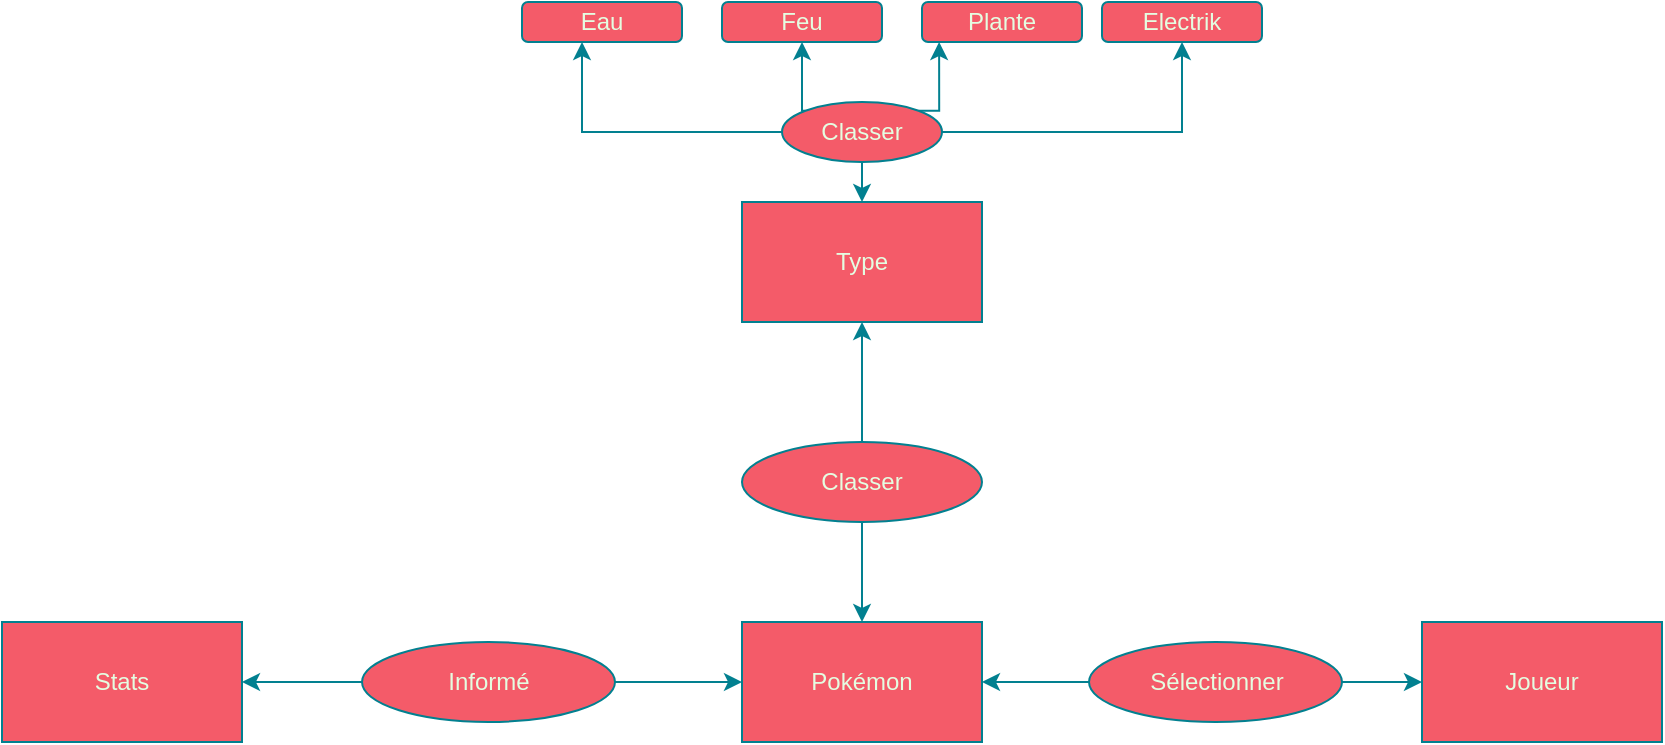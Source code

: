 <mxfile version="20.8.10" type="device"><diagram name="Page-1" id="CQeGZPOcHyrLpaX8s1_J"><mxGraphModel dx="1621" dy="557" grid="1" gridSize="10" guides="1" tooltips="1" connect="1" arrows="1" fold="1" page="1" pageScale="1" pageWidth="827" pageHeight="1169" math="0" shadow="0"><root><mxCell id="0"/><mxCell id="1" parent="0"/><mxCell id="J0xmxhiypZxggYuHFFWg-1" value="Pokémon" style="rounded=0;whiteSpace=wrap;html=1;labelBackgroundColor=none;fillColor=#F45B69;strokeColor=#028090;fontColor=#E4FDE1;" parent="1" vertex="1"><mxGeometry x="120" y="320" width="120" height="60" as="geometry"/></mxCell><mxCell id="J0xmxhiypZxggYuHFFWg-3" style="edgeStyle=orthogonalEdgeStyle;rounded=0;orthogonalLoop=1;jettySize=auto;html=1;exitX=0.5;exitY=1;exitDx=0;exitDy=0;entryX=0.5;entryY=0;entryDx=0;entryDy=0;labelBackgroundColor=none;strokeColor=#028090;fontColor=default;" parent="1" source="J0xmxhiypZxggYuHFFWg-2" target="J0xmxhiypZxggYuHFFWg-1" edge="1"><mxGeometry relative="1" as="geometry"/></mxCell><mxCell id="J0xmxhiypZxggYuHFFWg-4" style="edgeStyle=orthogonalEdgeStyle;rounded=0;orthogonalLoop=1;jettySize=auto;html=1;exitX=0.5;exitY=0;exitDx=0;exitDy=0;labelBackgroundColor=none;strokeColor=#028090;fontColor=default;" parent="1" source="J0xmxhiypZxggYuHFFWg-2" edge="1"><mxGeometry relative="1" as="geometry"><mxPoint x="180" y="170" as="targetPoint"/></mxGeometry></mxCell><mxCell id="J0xmxhiypZxggYuHFFWg-2" value="Classer" style="ellipse;whiteSpace=wrap;html=1;labelBackgroundColor=none;fillColor=#F45B69;strokeColor=#028090;fontColor=#E4FDE1;" parent="1" vertex="1"><mxGeometry x="120" y="230" width="120" height="40" as="geometry"/></mxCell><mxCell id="J0xmxhiypZxggYuHFFWg-5" value="Type" style="rounded=0;whiteSpace=wrap;html=1;labelBackgroundColor=none;fillColor=#F45B69;strokeColor=#028090;fontColor=#E4FDE1;" parent="1" vertex="1"><mxGeometry x="120" y="110" width="120" height="60" as="geometry"/></mxCell><mxCell id="J0xmxhiypZxggYuHFFWg-7" value="Joueur" style="rounded=0;whiteSpace=wrap;html=1;labelBackgroundColor=none;fillColor=#F45B69;strokeColor=#028090;fontColor=#E4FDE1;" parent="1" vertex="1"><mxGeometry x="460" y="320" width="120" height="60" as="geometry"/></mxCell><mxCell id="J0xmxhiypZxggYuHFFWg-9" style="edgeStyle=orthogonalEdgeStyle;rounded=0;orthogonalLoop=1;jettySize=auto;html=1;exitX=1;exitY=0.5;exitDx=0;exitDy=0;entryX=0;entryY=0.5;entryDx=0;entryDy=0;labelBackgroundColor=none;strokeColor=#028090;fontColor=default;" parent="1" source="J0xmxhiypZxggYuHFFWg-8" target="J0xmxhiypZxggYuHFFWg-7" edge="1"><mxGeometry relative="1" as="geometry"/></mxCell><mxCell id="J0xmxhiypZxggYuHFFWg-10" style="edgeStyle=orthogonalEdgeStyle;rounded=0;orthogonalLoop=1;jettySize=auto;html=1;exitX=0;exitY=0.5;exitDx=0;exitDy=0;entryX=1;entryY=0.5;entryDx=0;entryDy=0;labelBackgroundColor=none;strokeColor=#028090;fontColor=default;" parent="1" source="J0xmxhiypZxggYuHFFWg-8" target="J0xmxhiypZxggYuHFFWg-1" edge="1"><mxGeometry relative="1" as="geometry"/></mxCell><mxCell id="J0xmxhiypZxggYuHFFWg-8" value="Sélectionner" style="ellipse;whiteSpace=wrap;html=1;labelBackgroundColor=none;fillColor=#F45B69;strokeColor=#028090;fontColor=#E4FDE1;" parent="1" vertex="1"><mxGeometry x="293.5" y="330" width="126.5" height="40" as="geometry"/></mxCell><mxCell id="J0xmxhiypZxggYuHFFWg-19" style="edgeStyle=orthogonalEdgeStyle;rounded=0;orthogonalLoop=1;jettySize=auto;html=1;exitX=0.5;exitY=1;exitDx=0;exitDy=0;entryX=0.5;entryY=0;entryDx=0;entryDy=0;labelBackgroundColor=none;strokeColor=#028090;fontColor=default;" parent="1" source="J0xmxhiypZxggYuHFFWg-14" target="J0xmxhiypZxggYuHFFWg-5" edge="1"><mxGeometry relative="1" as="geometry"/></mxCell><mxCell id="J0xmxhiypZxggYuHFFWg-21" style="edgeStyle=orthogonalEdgeStyle;rounded=0;orthogonalLoop=1;jettySize=auto;html=1;exitX=0;exitY=0.5;exitDx=0;exitDy=0;entryX=0.375;entryY=1;entryDx=0;entryDy=0;entryPerimeter=0;labelBackgroundColor=none;strokeColor=#028090;fontColor=default;" parent="1" source="J0xmxhiypZxggYuHFFWg-14" target="J0xmxhiypZxggYuHFFWg-18" edge="1"><mxGeometry relative="1" as="geometry"/></mxCell><mxCell id="J0xmxhiypZxggYuHFFWg-22" style="edgeStyle=orthogonalEdgeStyle;rounded=0;orthogonalLoop=1;jettySize=auto;html=1;exitX=0;exitY=0;exitDx=0;exitDy=0;entryX=0.5;entryY=1;entryDx=0;entryDy=0;labelBackgroundColor=none;strokeColor=#028090;fontColor=default;" parent="1" source="J0xmxhiypZxggYuHFFWg-14" target="J0xmxhiypZxggYuHFFWg-17" edge="1"><mxGeometry relative="1" as="geometry"/></mxCell><mxCell id="J0xmxhiypZxggYuHFFWg-23" style="edgeStyle=orthogonalEdgeStyle;rounded=0;orthogonalLoop=1;jettySize=auto;html=1;exitX=1;exitY=0;exitDx=0;exitDy=0;entryX=0.107;entryY=1;entryDx=0;entryDy=0;entryPerimeter=0;labelBackgroundColor=none;strokeColor=#028090;fontColor=default;" parent="1" source="J0xmxhiypZxggYuHFFWg-14" target="J0xmxhiypZxggYuHFFWg-16" edge="1"><mxGeometry relative="1" as="geometry"/></mxCell><mxCell id="J0xmxhiypZxggYuHFFWg-24" style="edgeStyle=orthogonalEdgeStyle;rounded=0;orthogonalLoop=1;jettySize=auto;html=1;exitX=1;exitY=0.5;exitDx=0;exitDy=0;entryX=0.5;entryY=1;entryDx=0;entryDy=0;labelBackgroundColor=none;strokeColor=#028090;fontColor=default;" parent="1" source="J0xmxhiypZxggYuHFFWg-14" target="J0xmxhiypZxggYuHFFWg-15" edge="1"><mxGeometry relative="1" as="geometry"/></mxCell><mxCell id="J0xmxhiypZxggYuHFFWg-14" value="Classer" style="ellipse;whiteSpace=wrap;html=1;labelBackgroundColor=none;fillColor=#F45B69;strokeColor=#028090;fontColor=#E4FDE1;" parent="1" vertex="1"><mxGeometry x="140" y="60" width="80" height="30" as="geometry"/></mxCell><mxCell id="J0xmxhiypZxggYuHFFWg-15" value="Electrik" style="rounded=1;whiteSpace=wrap;html=1;labelBackgroundColor=none;fillColor=#F45B69;strokeColor=#028090;fontColor=#E4FDE1;" parent="1" vertex="1"><mxGeometry x="300" y="10" width="80" height="20" as="geometry"/></mxCell><mxCell id="J0xmxhiypZxggYuHFFWg-16" value="Plante" style="rounded=1;whiteSpace=wrap;html=1;labelBackgroundColor=none;fillColor=#F45B69;strokeColor=#028090;fontColor=#E4FDE1;" parent="1" vertex="1"><mxGeometry x="210" y="10" width="80" height="20" as="geometry"/></mxCell><mxCell id="J0xmxhiypZxggYuHFFWg-17" value="Feu" style="rounded=1;whiteSpace=wrap;html=1;labelBackgroundColor=none;fillColor=#F45B69;strokeColor=#028090;fontColor=#E4FDE1;" parent="1" vertex="1"><mxGeometry x="110" y="10" width="80" height="20" as="geometry"/></mxCell><mxCell id="J0xmxhiypZxggYuHFFWg-18" value="Eau" style="rounded=1;whiteSpace=wrap;html=1;labelBackgroundColor=none;fillColor=#F45B69;strokeColor=#028090;fontColor=#E4FDE1;" parent="1" vertex="1"><mxGeometry x="10" y="10" width="80" height="20" as="geometry"/></mxCell><mxCell id="J0xmxhiypZxggYuHFFWg-29" style="edgeStyle=orthogonalEdgeStyle;rounded=0;orthogonalLoop=1;jettySize=auto;html=1;exitX=0;exitY=0.5;exitDx=0;exitDy=0;entryX=1;entryY=0.5;entryDx=0;entryDy=0;labelBackgroundColor=none;strokeColor=#028090;fontColor=default;" parent="1" source="J0xmxhiypZxggYuHFFWg-25" target="J0xmxhiypZxggYuHFFWg-27" edge="1"><mxGeometry relative="1" as="geometry"/></mxCell><mxCell id="J0xmxhiypZxggYuHFFWg-30" style="edgeStyle=orthogonalEdgeStyle;rounded=0;orthogonalLoop=1;jettySize=auto;html=1;exitX=1;exitY=0.5;exitDx=0;exitDy=0;entryX=0;entryY=0.5;entryDx=0;entryDy=0;labelBackgroundColor=none;strokeColor=#028090;fontColor=default;" parent="1" source="J0xmxhiypZxggYuHFFWg-25" target="J0xmxhiypZxggYuHFFWg-1" edge="1"><mxGeometry relative="1" as="geometry"/></mxCell><mxCell id="J0xmxhiypZxggYuHFFWg-25" value="Informé" style="ellipse;whiteSpace=wrap;html=1;labelBackgroundColor=none;fillColor=#F45B69;strokeColor=#028090;fontColor=#E4FDE1;" parent="1" vertex="1"><mxGeometry x="-70" y="330" width="126.5" height="40" as="geometry"/></mxCell><mxCell id="J0xmxhiypZxggYuHFFWg-27" value="Stats" style="rounded=0;whiteSpace=wrap;html=1;labelBackgroundColor=none;fillColor=#F45B69;strokeColor=#028090;fontColor=#E4FDE1;" parent="1" vertex="1"><mxGeometry x="-250" y="320" width="120" height="60" as="geometry"/></mxCell></root></mxGraphModel></diagram></mxfile>